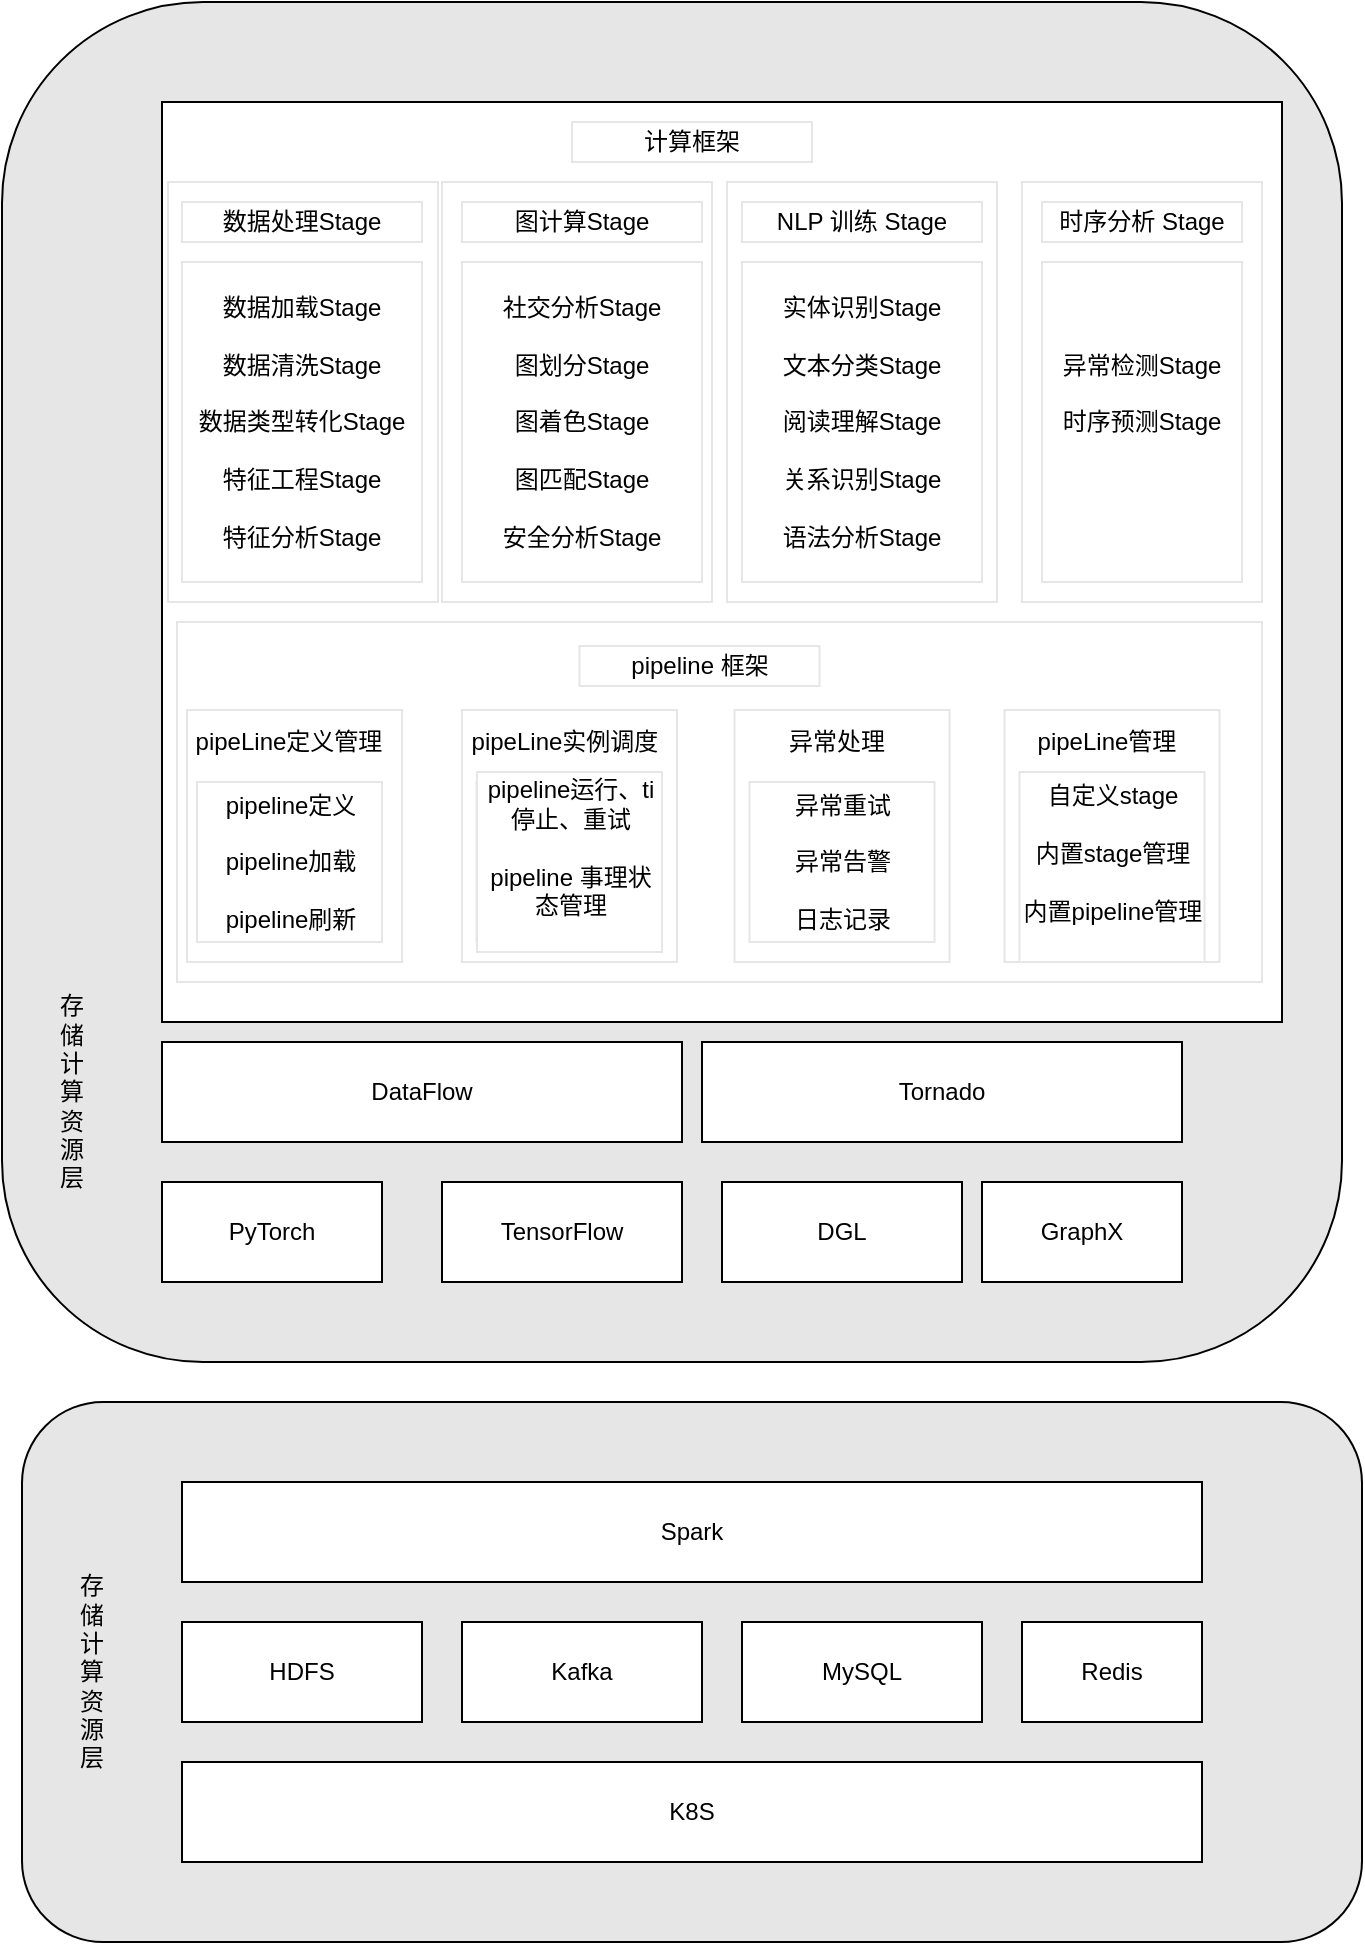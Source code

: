 <mxfile version="13.7.7" type="github"><diagram id="8qdkOpFF1TkM1FQP1Npe" name="Page-1"><mxGraphModel dx="1755" dy="1189" grid="1" gridSize="10" guides="1" tooltips="1" connect="1" arrows="1" fold="1" page="1" pageScale="1" pageWidth="827" pageHeight="1169" math="0" shadow="0"><root><mxCell id="0"/><mxCell id="1" parent="0"/><mxCell id="dXcE4t8Wn8qhjNQ-LIpJ-8" value="" style="rounded=1;whiteSpace=wrap;html=1;fillColor=#E6E6E6;" vertex="1" parent="1"><mxGeometry x="-540" y="770" width="670" height="270" as="geometry"/></mxCell><mxCell id="dXcE4t8Wn8qhjNQ-LIpJ-10" value="存储计算资源层" style="rounded=0;whiteSpace=wrap;html=1;fillColor=#E6E6E6;strokeColor=#E6E6E6;" vertex="1" parent="1"><mxGeometry x="-510" y="890" width="10" height="30" as="geometry"/></mxCell><mxCell id="dXcE4t8Wn8qhjNQ-LIpJ-1" value="HDFS" style="rounded=0;whiteSpace=wrap;html=1;" vertex="1" parent="1"><mxGeometry x="-460" y="880" width="120" height="50" as="geometry"/></mxCell><mxCell id="dXcE4t8Wn8qhjNQ-LIpJ-2" value="Text" style="text;html=1;align=center;verticalAlign=middle;resizable=0;points=[];autosize=1;" vertex="1" parent="1"><mxGeometry x="-60" y="290" width="40" height="20" as="geometry"/></mxCell><mxCell id="dXcE4t8Wn8qhjNQ-LIpJ-3" value="Spark" style="rounded=0;whiteSpace=wrap;html=1;" vertex="1" parent="1"><mxGeometry x="-460" y="810" width="510" height="50" as="geometry"/></mxCell><mxCell id="dXcE4t8Wn8qhjNQ-LIpJ-4" value="K8S" style="rounded=0;whiteSpace=wrap;html=1;" vertex="1" parent="1"><mxGeometry x="-460" y="950" width="510" height="50" as="geometry"/></mxCell><mxCell id="dXcE4t8Wn8qhjNQ-LIpJ-5" value="Kafka" style="rounded=0;whiteSpace=wrap;html=1;" vertex="1" parent="1"><mxGeometry x="-320" y="880" width="120" height="50" as="geometry"/></mxCell><mxCell id="dXcE4t8Wn8qhjNQ-LIpJ-6" value="MySQL" style="rounded=0;whiteSpace=wrap;html=1;" vertex="1" parent="1"><mxGeometry x="-180" y="880" width="120" height="50" as="geometry"/></mxCell><mxCell id="dXcE4t8Wn8qhjNQ-LIpJ-7" value="Redis" style="rounded=0;whiteSpace=wrap;html=1;" vertex="1" parent="1"><mxGeometry x="-40" y="880" width="90" height="50" as="geometry"/></mxCell><mxCell id="dXcE4t8Wn8qhjNQ-LIpJ-11" value="" style="rounded=1;whiteSpace=wrap;html=1;fillColor=#E6E6E6;" vertex="1" parent="1"><mxGeometry x="-550" y="70" width="670" height="680" as="geometry"/></mxCell><mxCell id="dXcE4t8Wn8qhjNQ-LIpJ-12" value="存储计算资源层" style="rounded=0;whiteSpace=wrap;html=1;fillColor=#E6E6E6;strokeColor=#E6E6E6;" vertex="1" parent="1"><mxGeometry x="-520" y="600" width="10" height="30" as="geometry"/></mxCell><mxCell id="dXcE4t8Wn8qhjNQ-LIpJ-13" value="DataFlow" style="rounded=0;whiteSpace=wrap;html=1;" vertex="1" parent="1"><mxGeometry x="-470" y="590" width="260" height="50" as="geometry"/></mxCell><mxCell id="dXcE4t8Wn8qhjNQ-LIpJ-14" value="" style="rounded=0;whiteSpace=wrap;html=1;" vertex="1" parent="1"><mxGeometry x="-470" y="120" width="560" height="460" as="geometry"/></mxCell><mxCell id="dXcE4t8Wn8qhjNQ-LIpJ-15" value="PyTorch" style="rounded=0;whiteSpace=wrap;html=1;" vertex="1" parent="1"><mxGeometry x="-470" y="660" width="110" height="50" as="geometry"/></mxCell><mxCell id="dXcE4t8Wn8qhjNQ-LIpJ-16" value="Tornado" style="rounded=0;whiteSpace=wrap;html=1;" vertex="1" parent="1"><mxGeometry x="-200" y="590" width="240" height="50" as="geometry"/></mxCell><mxCell id="dXcE4t8Wn8qhjNQ-LIpJ-19" value="TensorFlow" style="rounded=0;whiteSpace=wrap;html=1;" vertex="1" parent="1"><mxGeometry x="-330" y="660" width="120" height="50" as="geometry"/></mxCell><mxCell id="dXcE4t8Wn8qhjNQ-LIpJ-20" value="DGL" style="rounded=0;whiteSpace=wrap;html=1;" vertex="1" parent="1"><mxGeometry x="-190" y="660" width="120" height="50" as="geometry"/></mxCell><mxCell id="dXcE4t8Wn8qhjNQ-LIpJ-21" value="GraphX" style="rounded=0;whiteSpace=wrap;html=1;" vertex="1" parent="1"><mxGeometry x="-60" y="660" width="100" height="50" as="geometry"/></mxCell><mxCell id="dXcE4t8Wn8qhjNQ-LIpJ-23" value="&lt;span&gt;计算框架&lt;/span&gt;" style="rounded=0;whiteSpace=wrap;html=1;strokeColor=#E6E6E6;fillColor=#FFFFFF;" vertex="1" parent="1"><mxGeometry x="-265" y="130" width="120" height="20" as="geometry"/></mxCell><mxCell id="dXcE4t8Wn8qhjNQ-LIpJ-24" value="" style="rounded=0;whiteSpace=wrap;html=1;strokeColor=#E6E6E6;fillColor=#FFFFFF;" vertex="1" parent="1"><mxGeometry x="-462.5" y="380" width="542.5" height="180" as="geometry"/></mxCell><mxCell id="dXcE4t8Wn8qhjNQ-LIpJ-36" value="pipeline 框架" style="rounded=0;whiteSpace=wrap;html=1;strokeColor=#E6E6E6;fillColor=#FFFFFF;" vertex="1" parent="1"><mxGeometry x="-261.25" y="392" width="120" height="20" as="geometry"/></mxCell><mxCell id="dXcE4t8Wn8qhjNQ-LIpJ-45" value="" style="rounded=0;whiteSpace=wrap;html=1;strokeColor=#E6E6E6;fillColor=#FFFFFF;" vertex="1" parent="1"><mxGeometry x="-467" y="160" width="135" height="210" as="geometry"/></mxCell><mxCell id="dXcE4t8Wn8qhjNQ-LIpJ-31" value="数据加载Stage&lt;br&gt;&lt;span&gt;&lt;br&gt;数据清洗Stage&lt;br&gt;&lt;br&gt;数据类型转化&lt;/span&gt;Stage&lt;span&gt;&lt;br&gt;&lt;br&gt;&lt;/span&gt;&lt;span&gt;特征工程Stage&lt;br&gt;&lt;br&gt;特征分析Stage&lt;br&gt;&lt;/span&gt;" style="rounded=0;whiteSpace=wrap;html=1;strokeColor=#E6E6E6;fillColor=#FFFFFF;" vertex="1" parent="1"><mxGeometry x="-460" y="200" width="120" height="160" as="geometry"/></mxCell><mxCell id="dXcE4t8Wn8qhjNQ-LIpJ-25" value="&lt;span&gt;数据处理Stage&lt;/span&gt;" style="rounded=0;whiteSpace=wrap;html=1;strokeColor=#E6E6E6;fillColor=#FFFFFF;" vertex="1" parent="1"><mxGeometry x="-460" y="170" width="120" height="20" as="geometry"/></mxCell><mxCell id="dXcE4t8Wn8qhjNQ-LIpJ-46" value="" style="rounded=0;whiteSpace=wrap;html=1;strokeColor=#E6E6E6;fillColor=#FFFFFF;" vertex="1" parent="1"><mxGeometry x="-330" y="160" width="135" height="210" as="geometry"/></mxCell><mxCell id="dXcE4t8Wn8qhjNQ-LIpJ-32" value="社交分析Stage&lt;br&gt;&lt;span&gt;&lt;br&gt;图划分Stage&lt;br&gt;&lt;br&gt;图着色&lt;/span&gt;Stage&lt;span&gt;&lt;br&gt;&lt;br&gt;&lt;/span&gt;&lt;span&gt;图匹配Stage&lt;br&gt;&lt;br&gt;安全分析Stage&lt;br&gt;&lt;/span&gt;" style="rounded=0;whiteSpace=wrap;html=1;strokeColor=#E6E6E6;fillColor=#FFFFFF;" vertex="1" parent="1"><mxGeometry x="-320" y="200" width="120" height="160" as="geometry"/></mxCell><mxCell id="dXcE4t8Wn8qhjNQ-LIpJ-26" value="&lt;span&gt;图计算Stage&lt;/span&gt;" style="rounded=0;whiteSpace=wrap;html=1;strokeColor=#E6E6E6;fillColor=#FFFFFF;" vertex="1" parent="1"><mxGeometry x="-320" y="170" width="120" height="20" as="geometry"/></mxCell><mxCell id="dXcE4t8Wn8qhjNQ-LIpJ-47" value="" style="rounded=0;whiteSpace=wrap;html=1;strokeColor=#E6E6E6;fillColor=#FFFFFF;fontStyle=1" vertex="1" parent="1"><mxGeometry x="-187.5" y="160" width="135" height="210" as="geometry"/></mxCell><mxCell id="dXcE4t8Wn8qhjNQ-LIpJ-33" value="实体识别Stage&lt;br&gt;&lt;span&gt;&lt;br&gt;文本分类Stage&lt;br&gt;&lt;br&gt;&lt;/span&gt;阅读理解Stage&lt;span&gt;&lt;br&gt;&lt;br&gt;&lt;/span&gt;&lt;span&gt;关系识别Stage&lt;br&gt;&lt;br&gt;语法分析Stage&lt;br&gt;&lt;/span&gt;" style="rounded=0;whiteSpace=wrap;html=1;strokeColor=#E6E6E6;fillColor=#FFFFFF;" vertex="1" parent="1"><mxGeometry x="-180" y="200" width="120" height="160" as="geometry"/></mxCell><mxCell id="dXcE4t8Wn8qhjNQ-LIpJ-27" value="&lt;span&gt;NLP 训练 Stage&lt;/span&gt;" style="rounded=0;whiteSpace=wrap;html=1;strokeColor=#E6E6E6;fillColor=#FFFFFF;" vertex="1" parent="1"><mxGeometry x="-180" y="170" width="120" height="20" as="geometry"/></mxCell><mxCell id="dXcE4t8Wn8qhjNQ-LIpJ-48" value="" style="rounded=0;whiteSpace=wrap;html=1;strokeColor=#E6E6E6;fillColor=#FFFFFF;fontStyle=1" vertex="1" parent="1"><mxGeometry x="-40" y="160" width="120" height="210" as="geometry"/></mxCell><mxCell id="dXcE4t8Wn8qhjNQ-LIpJ-28" value="&lt;span&gt;时序分析 Stage&lt;/span&gt;" style="rounded=0;whiteSpace=wrap;html=1;strokeColor=#E6E6E6;fillColor=#FFFFFF;" vertex="1" parent="1"><mxGeometry x="-30" y="170" width="100" height="20" as="geometry"/></mxCell><mxCell id="dXcE4t8Wn8qhjNQ-LIpJ-35" value="异常检测Stage&lt;br&gt;&lt;span&gt;&lt;br&gt;时序预测Stage&lt;br&gt;&lt;br&gt;&lt;/span&gt;&lt;span&gt;&lt;br&gt;&lt;/span&gt;" style="rounded=0;whiteSpace=wrap;html=1;strokeColor=#E6E6E6;fillColor=#FFFFFF;" vertex="1" parent="1"><mxGeometry x="-30" y="200" width="100" height="160" as="geometry"/></mxCell><mxCell id="dXcE4t8Wn8qhjNQ-LIpJ-49" value="" style="rounded=0;whiteSpace=wrap;html=1;strokeColor=#E6E6E6;fillColor=#FFFFFF;fontStyle=1" vertex="1" parent="1"><mxGeometry x="-457.5" y="424" width="107.5" height="126" as="geometry"/></mxCell><mxCell id="dXcE4t8Wn8qhjNQ-LIpJ-51" value="&lt;span&gt;pipeline定义&lt;br&gt;&lt;br&gt;pipeline加载&lt;br&gt;&lt;br&gt;pipeline刷新&lt;br&gt;&lt;/span&gt;" style="rounded=0;whiteSpace=wrap;html=1;strokeColor=#E6E6E6;fillColor=#FFFFFF;" vertex="1" parent="1"><mxGeometry x="-452.5" y="460" width="92.5" height="80" as="geometry"/></mxCell><mxCell id="dXcE4t8Wn8qhjNQ-LIpJ-38" value="&lt;span&gt;pipeLine定义管理&lt;/span&gt;" style="rounded=0;whiteSpace=wrap;html=1;fillColor=#FFFFFF;strokeColor=#FFFFFF;" vertex="1" parent="1"><mxGeometry x="-454.75" y="430" width="97" height="20" as="geometry"/></mxCell><mxCell id="dXcE4t8Wn8qhjNQ-LIpJ-52" value="" style="rounded=0;whiteSpace=wrap;html=1;strokeColor=#E6E6E6;fillColor=#FFFFFF;fontStyle=1" vertex="1" parent="1"><mxGeometry x="-320" y="424" width="107.5" height="126" as="geometry"/></mxCell><mxCell id="dXcE4t8Wn8qhjNQ-LIpJ-53" value="&lt;span&gt;pipeline运行&lt;br&gt;&lt;br&gt;pipeline停止&lt;br&gt;&lt;br&gt;pipeline重试&lt;br&gt;&lt;/span&gt;" style="rounded=0;whiteSpace=wrap;html=1;strokeColor=#E6E6E6;fillColor=#FFFFFF;" vertex="1" parent="1"><mxGeometry x="-312.75" y="460" width="92.5" height="80" as="geometry"/></mxCell><mxCell id="dXcE4t8Wn8qhjNQ-LIpJ-54" value="&lt;span&gt;pipeLine调度&lt;/span&gt;" style="rounded=0;whiteSpace=wrap;html=1;fillColor=#FFFFFF;strokeColor=#FFFFFF;" vertex="1" parent="1"><mxGeometry x="-317.25" y="430" width="97" height="20" as="geometry"/></mxCell><mxCell id="dXcE4t8Wn8qhjNQ-LIpJ-57" value="" style="rounded=0;whiteSpace=wrap;html=1;strokeColor=#E6E6E6;fillColor=#FFFFFF;fontStyle=1" vertex="1" parent="1"><mxGeometry x="-320" y="424" width="107.5" height="126" as="geometry"/></mxCell><mxCell id="dXcE4t8Wn8qhjNQ-LIpJ-58" value="&lt;span&gt;pipeline运行&lt;br&gt;&lt;br&gt;pipeline停止&lt;br&gt;&lt;br&gt;pipeline重试&lt;br&gt;&lt;/span&gt;" style="rounded=0;whiteSpace=wrap;html=1;strokeColor=#E6E6E6;fillColor=#FFFFFF;" vertex="1" parent="1"><mxGeometry x="-312.75" y="460" width="92.5" height="80" as="geometry"/></mxCell><mxCell id="dXcE4t8Wn8qhjNQ-LIpJ-59" value="&lt;span&gt;pipeLine实例调度&lt;/span&gt;" style="rounded=0;whiteSpace=wrap;html=1;fillColor=#FFFFFF;strokeColor=#FFFFFF;" vertex="1" parent="1"><mxGeometry x="-317.25" y="430" width="97" height="20" as="geometry"/></mxCell><mxCell id="dXcE4t8Wn8qhjNQ-LIpJ-60" value="&lt;span&gt;pipeline运行、ti停止、重试&lt;br&gt;&lt;br&gt;pipeline 事理状态管理&lt;br&gt;&lt;br&gt;&lt;/span&gt;" style="rounded=0;whiteSpace=wrap;html=1;strokeColor=#E6E6E6;fillColor=#FFFFFF;" vertex="1" parent="1"><mxGeometry x="-312.5" y="455" width="92.5" height="90" as="geometry"/></mxCell><mxCell id="dXcE4t8Wn8qhjNQ-LIpJ-61" value="" style="rounded=0;whiteSpace=wrap;html=1;strokeColor=#E6E6E6;fillColor=#FFFFFF;fontStyle=1" vertex="1" parent="1"><mxGeometry x="-183.75" y="424" width="107.5" height="126" as="geometry"/></mxCell><mxCell id="dXcE4t8Wn8qhjNQ-LIpJ-62" value="异常处理" style="rounded=0;whiteSpace=wrap;html=1;fillColor=#FFFFFF;strokeColor=#FFFFFF;" vertex="1" parent="1"><mxGeometry x="-181" y="430" width="97" height="20" as="geometry"/></mxCell><mxCell id="dXcE4t8Wn8qhjNQ-LIpJ-63" value="&lt;span&gt;异常重试&lt;br&gt;&lt;br&gt;异常告警&lt;br&gt;&lt;br&gt;日志记录&lt;br&gt;&lt;/span&gt;" style="rounded=0;whiteSpace=wrap;html=1;strokeColor=#E6E6E6;fillColor=#FFFFFF;" vertex="1" parent="1"><mxGeometry x="-176.25" y="460" width="92.5" height="80" as="geometry"/></mxCell><mxCell id="dXcE4t8Wn8qhjNQ-LIpJ-65" value="" style="rounded=0;whiteSpace=wrap;html=1;strokeColor=#E6E6E6;fillColor=#FFFFFF;fontStyle=1" vertex="1" parent="1"><mxGeometry x="-48.75" y="424" width="107.5" height="126" as="geometry"/></mxCell><mxCell id="dXcE4t8Wn8qhjNQ-LIpJ-66" value="&lt;span&gt;pipeLine管理&lt;/span&gt;" style="rounded=0;whiteSpace=wrap;html=1;fillColor=#FFFFFF;strokeColor=#FFFFFF;" vertex="1" parent="1"><mxGeometry x="-46" y="430" width="97" height="20" as="geometry"/></mxCell><mxCell id="dXcE4t8Wn8qhjNQ-LIpJ-67" value="&lt;span&gt;自定义stage&lt;br&gt;&lt;br&gt;内置stage管理&lt;br&gt;&lt;br&gt;内置pipeline&lt;/span&gt;管理&lt;span&gt;&lt;br&gt;&lt;br&gt;&lt;/span&gt;" style="rounded=0;whiteSpace=wrap;html=1;strokeColor=#E6E6E6;fillColor=#FFFFFF;" vertex="1" parent="1"><mxGeometry x="-41.25" y="455" width="92.5" height="95" as="geometry"/></mxCell></root></mxGraphModel></diagram></mxfile>